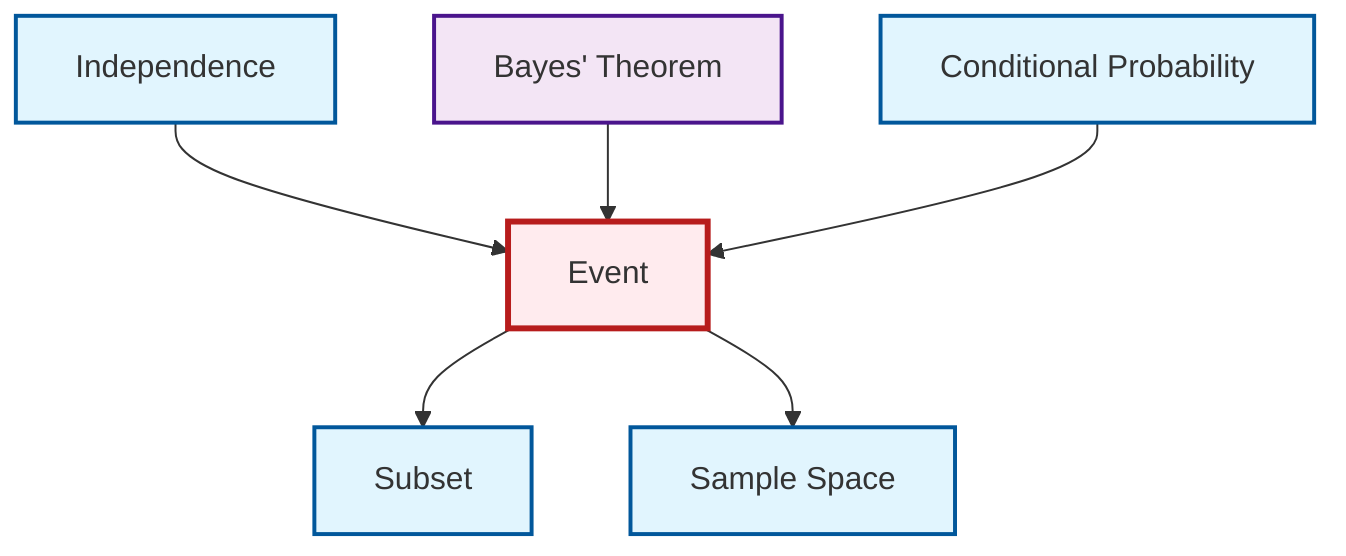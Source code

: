 graph TD
    classDef definition fill:#e1f5fe,stroke:#01579b,stroke-width:2px
    classDef theorem fill:#f3e5f5,stroke:#4a148c,stroke-width:2px
    classDef axiom fill:#fff3e0,stroke:#e65100,stroke-width:2px
    classDef example fill:#e8f5e9,stroke:#1b5e20,stroke-width:2px
    classDef current fill:#ffebee,stroke:#b71c1c,stroke-width:3px
    def-independence["Independence"]:::definition
    thm-bayes["Bayes' Theorem"]:::theorem
    def-event["Event"]:::definition
    def-conditional-probability["Conditional Probability"]:::definition
    def-subset["Subset"]:::definition
    def-sample-space["Sample Space"]:::definition
    def-independence --> def-event
    def-event --> def-subset
    def-event --> def-sample-space
    thm-bayes --> def-event
    def-conditional-probability --> def-event
    class def-event current